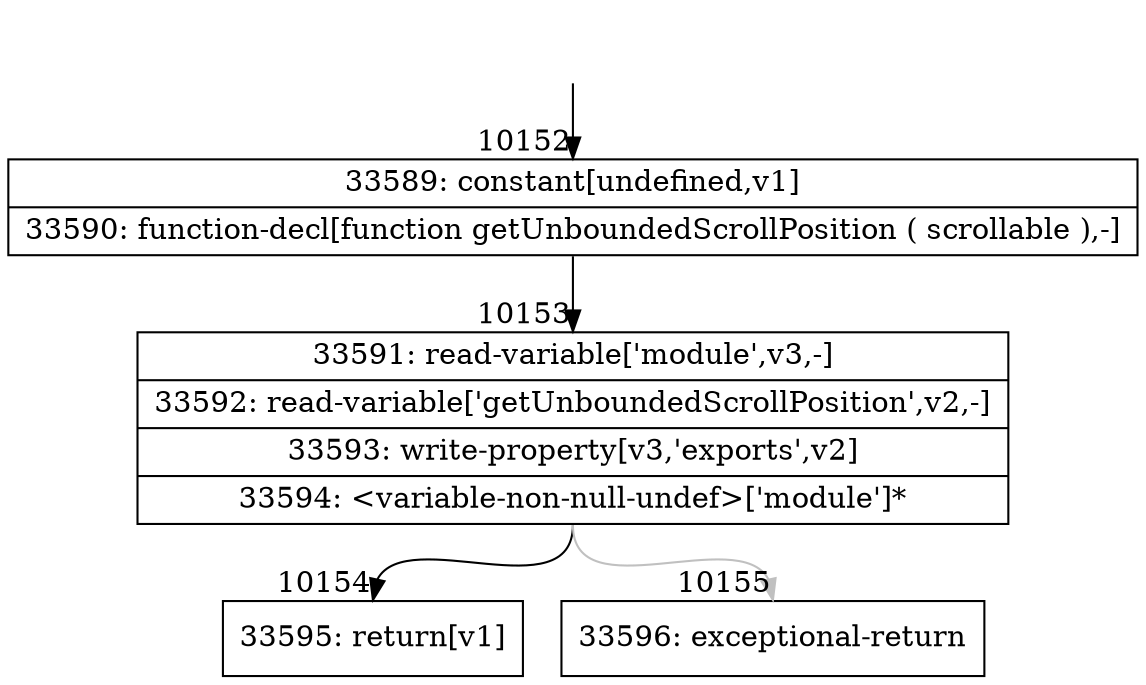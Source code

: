 digraph {
rankdir="TD"
BB_entry760[shape=none,label=""];
BB_entry760 -> BB10152 [tailport=s, headport=n, headlabel="    10152"]
BB10152 [shape=record label="{33589: constant[undefined,v1]|33590: function-decl[function getUnboundedScrollPosition ( scrollable ),-]}" ] 
BB10152 -> BB10153 [tailport=s, headport=n, headlabel="      10153"]
BB10153 [shape=record label="{33591: read-variable['module',v3,-]|33592: read-variable['getUnboundedScrollPosition',v2,-]|33593: write-property[v3,'exports',v2]|33594: \<variable-non-null-undef\>['module']*}" ] 
BB10153 -> BB10154 [tailport=s, headport=n, headlabel="      10154"]
BB10153 -> BB10155 [tailport=s, headport=n, color=gray, headlabel="      10155"]
BB10154 [shape=record label="{33595: return[v1]}" ] 
BB10155 [shape=record label="{33596: exceptional-return}" ] 
//#$~ 18218
}
